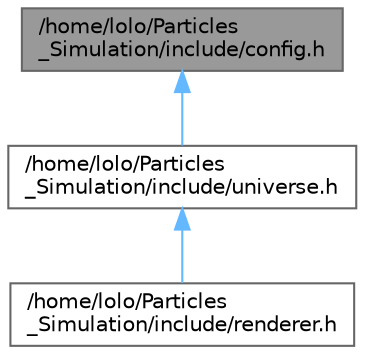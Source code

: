 digraph "/home/lolo/Particles_Simulation/include/config.h"
{
 // LATEX_PDF_SIZE
  bgcolor="transparent";
  edge [fontname=Helvetica,fontsize=10,labelfontname=Helvetica,labelfontsize=10];
  node [fontname=Helvetica,fontsize=10,shape=box,height=0.2,width=0.4];
  Node1 [id="Node000001",label="/home/lolo/Particles\l_Simulation/include/config.h",height=0.2,width=0.4,color="gray40", fillcolor="grey60", style="filled", fontcolor="black",tooltip=" "];
  Node1 -> Node2 [id="edge1_Node000001_Node000002",dir="back",color="steelblue1",style="solid",tooltip=" "];
  Node2 [id="Node000002",label="/home/lolo/Particles\l_Simulation/include/universe.h",height=0.2,width=0.4,color="grey40", fillcolor="white", style="filled",URL="$universe_8h.html",tooltip=" "];
  Node2 -> Node3 [id="edge2_Node000002_Node000003",dir="back",color="steelblue1",style="solid",tooltip=" "];
  Node3 [id="Node000003",label="/home/lolo/Particles\l_Simulation/include/renderer.h",height=0.2,width=0.4,color="grey40", fillcolor="white", style="filled",URL="$renderer_8h.html",tooltip=" "];
}
